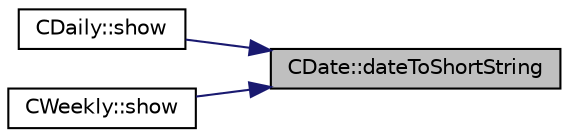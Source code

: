 digraph "CDate::dateToShortString"
{
 // LATEX_PDF_SIZE
  edge [fontname="Helvetica",fontsize="10",labelfontname="Helvetica",labelfontsize="10"];
  node [fontname="Helvetica",fontsize="10",shape=record];
  rankdir="RL";
  Node1 [label="CDate::dateToShortString",height=0.2,width=0.4,color="black", fillcolor="grey75", style="filled", fontcolor="black",tooltip=" "];
  Node1 -> Node2 [dir="back",color="midnightblue",fontsize="10",style="solid",fontname="Helvetica"];
  Node2 [label="CDaily::show",height=0.2,width=0.4,color="black", fillcolor="white", style="filled",URL="$classCDaily.html#a4f35cd3b3547ca95e35cb6631b7b6630",tooltip=" "];
  Node1 -> Node3 [dir="back",color="midnightblue",fontsize="10",style="solid",fontname="Helvetica"];
  Node3 [label="CWeekly::show",height=0.2,width=0.4,color="black", fillcolor="white", style="filled",URL="$classCWeekly.html#aff6d9f77bbe14822758ea0f02956e4b1",tooltip=" "];
}
